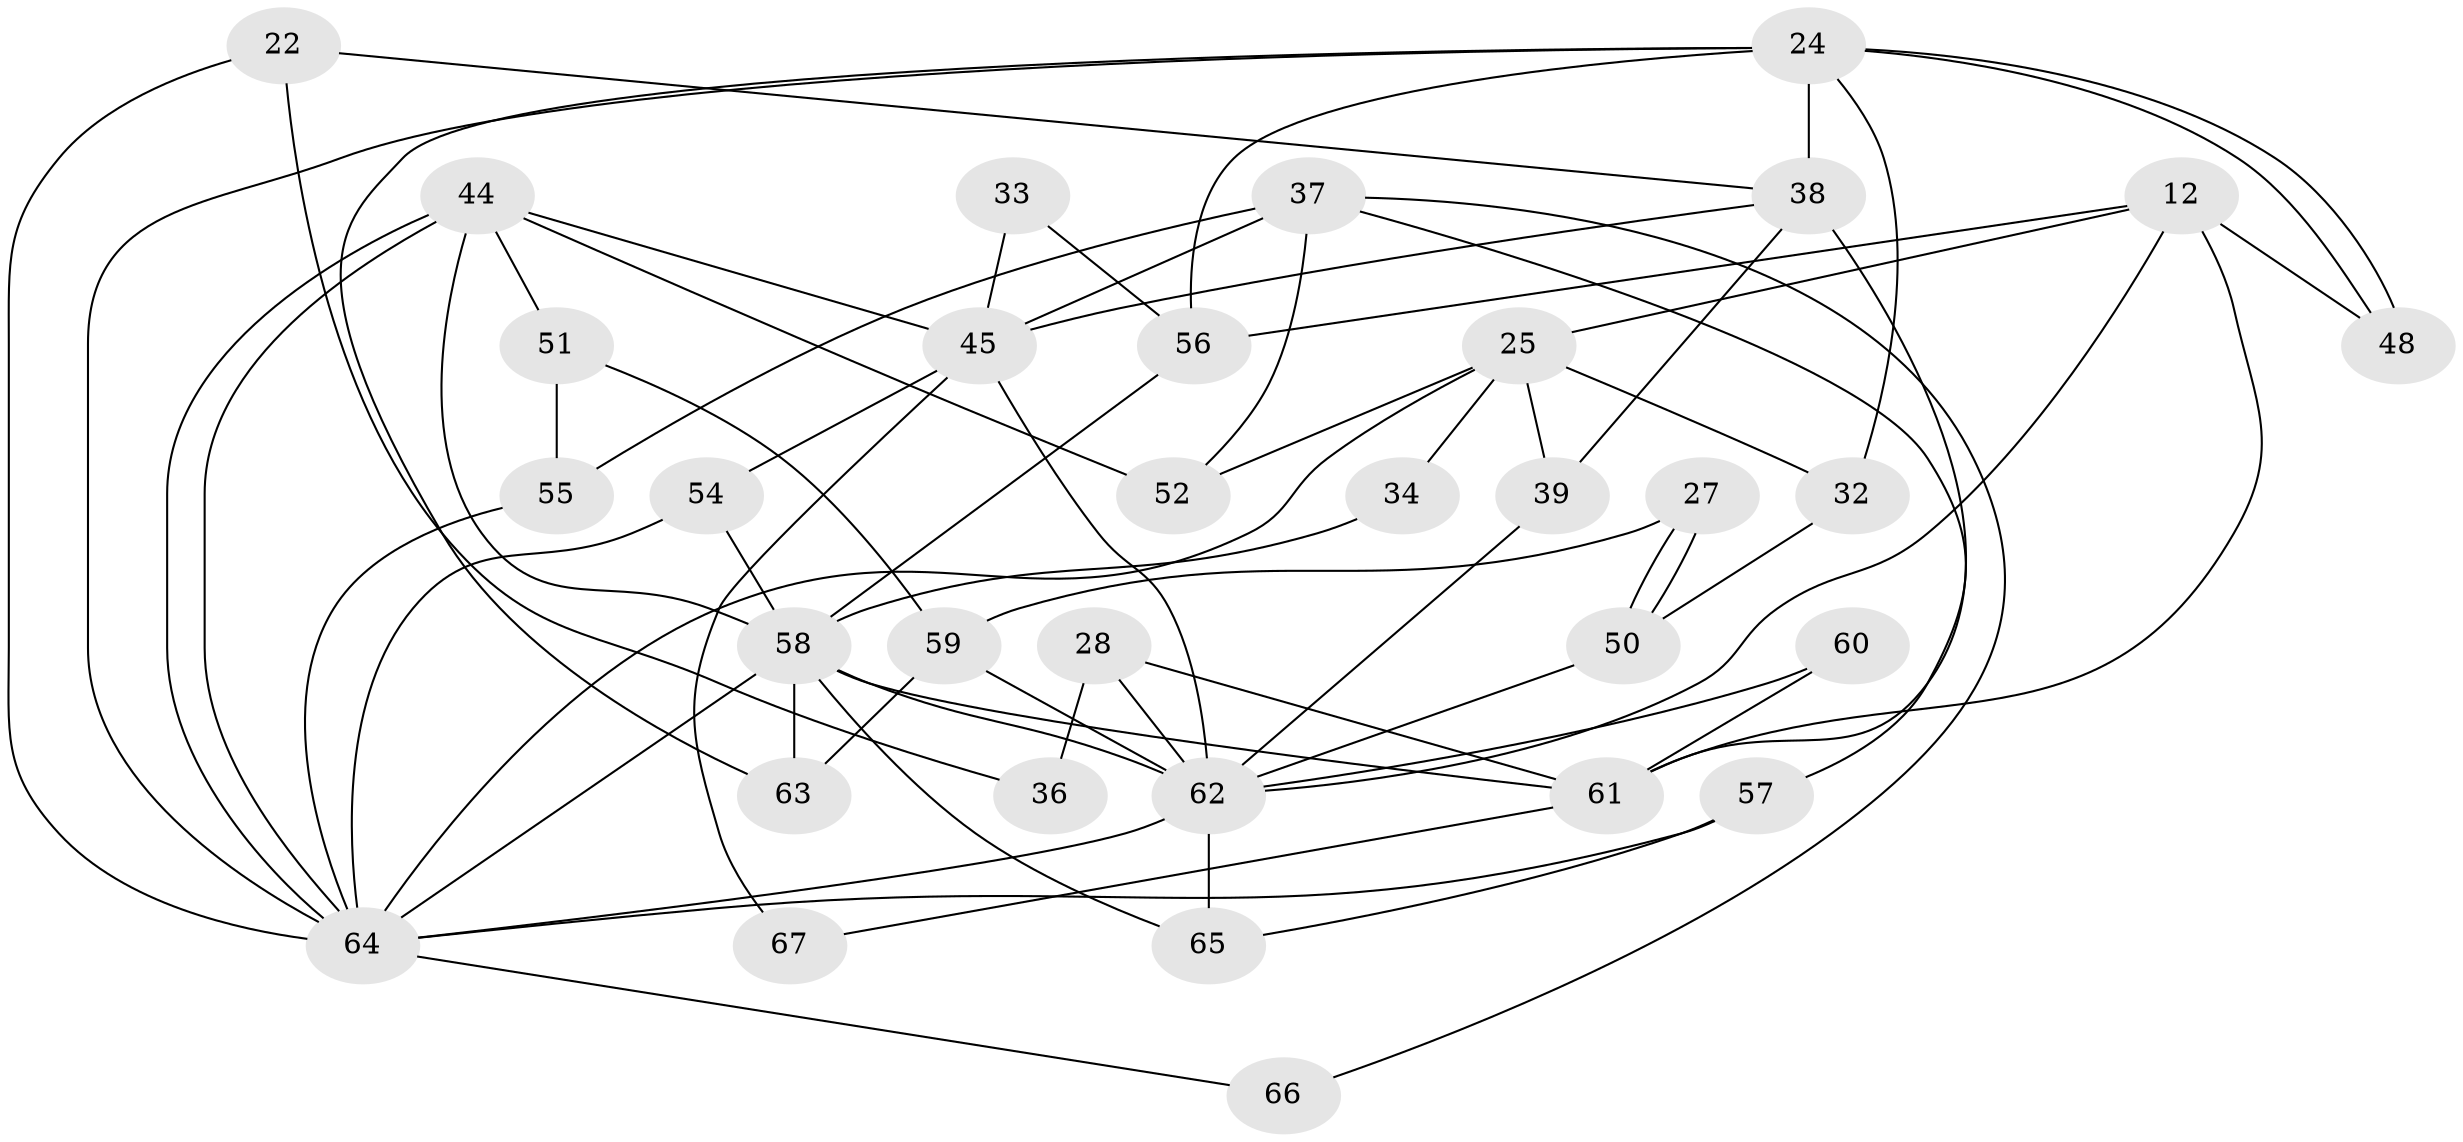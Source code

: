 // original degree distribution, {3: 0.3283582089552239, 6: 0.07462686567164178, 4: 0.23880597014925373, 7: 0.04477611940298507, 5: 0.19402985074626866, 8: 0.014925373134328358, 2: 0.1044776119402985}
// Generated by graph-tools (version 1.1) at 2025/49/03/09/25 04:49:46]
// undirected, 33 vertices, 70 edges
graph export_dot {
graph [start="1"]
  node [color=gray90,style=filled];
  12 [super="+8"];
  22;
  24 [super="+4"];
  25;
  27;
  28;
  32;
  33;
  34;
  36;
  37 [super="+19"];
  38 [super="+26"];
  39;
  44 [super="+9+31"];
  45 [super="+10+21+30"];
  48;
  50;
  51 [super="+46"];
  52;
  54;
  55;
  56;
  57 [super="+13"];
  58 [super="+3+18+53"];
  59;
  60;
  61 [super="+14+35"];
  62 [super="+20+47"];
  63 [super="+43"];
  64 [super="+49+29+40+42"];
  65 [super="+23"];
  66;
  67;
  12 -- 56 [weight=2];
  12 -- 25 [weight=2];
  12 -- 48;
  12 -- 62 [weight=2];
  12 -- 61;
  22 -- 36;
  22 -- 38;
  22 -- 64;
  24 -- 56;
  24 -- 48;
  24 -- 48;
  24 -- 63;
  24 -- 32;
  24 -- 38 [weight=2];
  24 -- 64;
  25 -- 32;
  25 -- 34;
  25 -- 39;
  25 -- 52;
  25 -- 64 [weight=2];
  27 -- 59;
  27 -- 50;
  27 -- 50;
  28 -- 61;
  28 -- 36;
  28 -- 62;
  32 -- 50;
  33 -- 56;
  33 -- 45;
  34 -- 58;
  37 -- 66;
  37 -- 45 [weight=2];
  37 -- 52;
  37 -- 55;
  37 -- 57 [weight=2];
  38 -- 39;
  38 -- 61 [weight=2];
  38 -- 45;
  39 -- 62;
  44 -- 64 [weight=5];
  44 -- 64;
  44 -- 52;
  44 -- 45 [weight=3];
  44 -- 51 [weight=2];
  44 -- 58;
  45 -- 67;
  45 -- 54;
  45 -- 62 [weight=3];
  50 -- 62 [weight=2];
  51 -- 55 [weight=2];
  51 -- 59;
  54 -- 58;
  54 -- 64;
  55 -- 64;
  56 -- 58;
  57 -- 65;
  57 -- 64 [weight=2];
  58 -- 64 [weight=2];
  58 -- 65 [weight=2];
  58 -- 63 [weight=3];
  58 -- 61;
  58 -- 62 [weight=3];
  59 -- 63;
  59 -- 62;
  60 -- 62;
  60 -- 61;
  61 -- 67;
  62 -- 65 [weight=2];
  62 -- 64 [weight=2];
  64 -- 66;
}
